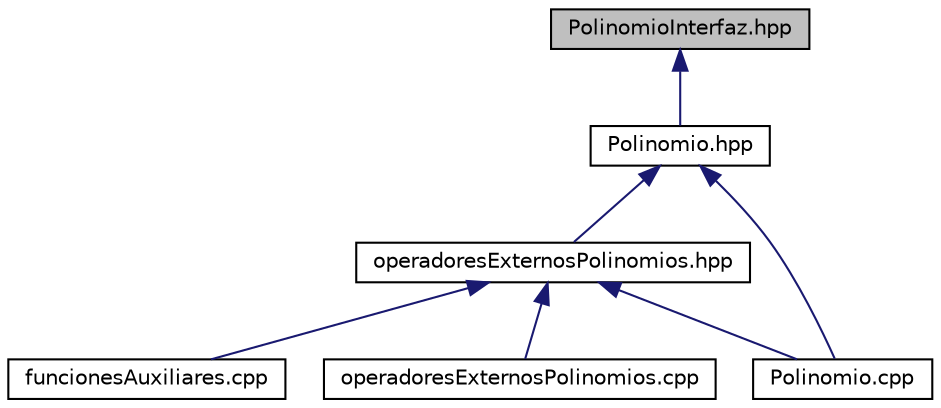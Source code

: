 digraph "PolinomioInterfaz.hpp"
{
  edge [fontname="Helvetica",fontsize="10",labelfontname="Helvetica",labelfontsize="10"];
  node [fontname="Helvetica",fontsize="10",shape=record];
  Node1 [label="PolinomioInterfaz.hpp",height=0.2,width=0.4,color="black", fillcolor="grey75", style="filled", fontcolor="black"];
  Node1 -> Node2 [dir="back",color="midnightblue",fontsize="10",style="solid",fontname="Helvetica"];
  Node2 [label="Polinomio.hpp",height=0.2,width=0.4,color="black", fillcolor="white", style="filled",URL="$Polinomio_8hpp.html",tooltip="Definición de la clase Polinomio. "];
  Node2 -> Node3 [dir="back",color="midnightblue",fontsize="10",style="solid",fontname="Helvetica"];
  Node3 [label="operadoresExternosPolinomios.hpp",height=0.2,width=0.4,color="black", fillcolor="white", style="filled",URL="$operadoresExternosPolinomios_8hpp.html",tooltip="Ficheros con operadores de monomios y polinomios. "];
  Node3 -> Node4 [dir="back",color="midnightblue",fontsize="10",style="solid",fontname="Helvetica"];
  Node4 [label="funcionesAuxiliares.cpp",height=0.2,width=0.4,color="black", fillcolor="white", style="filled",URL="$funcionesAuxiliares_8cpp.html",tooltip="Código de las funciones auxiliares para el programa principal de la práctica 2. "];
  Node3 -> Node5 [dir="back",color="midnightblue",fontsize="10",style="solid",fontname="Helvetica"];
  Node5 [label="operadoresExternosPolinomios.cpp",height=0.2,width=0.4,color="black", fillcolor="white", style="filled",URL="$operadoresExternosPolinomios_8cpp.html",tooltip="Fichero que contiene el código de las funciones de la clase Polinomio. "];
  Node3 -> Node6 [dir="back",color="midnightblue",fontsize="10",style="solid",fontname="Helvetica"];
  Node6 [label="Polinomio.cpp",height=0.2,width=0.4,color="black", fillcolor="white", style="filled",URL="$Polinomio_8cpp.html",tooltip="Fichero que contiene el código de las funciones de la clase Polinomio. "];
  Node2 -> Node6 [dir="back",color="midnightblue",fontsize="10",style="solid",fontname="Helvetica"];
}
